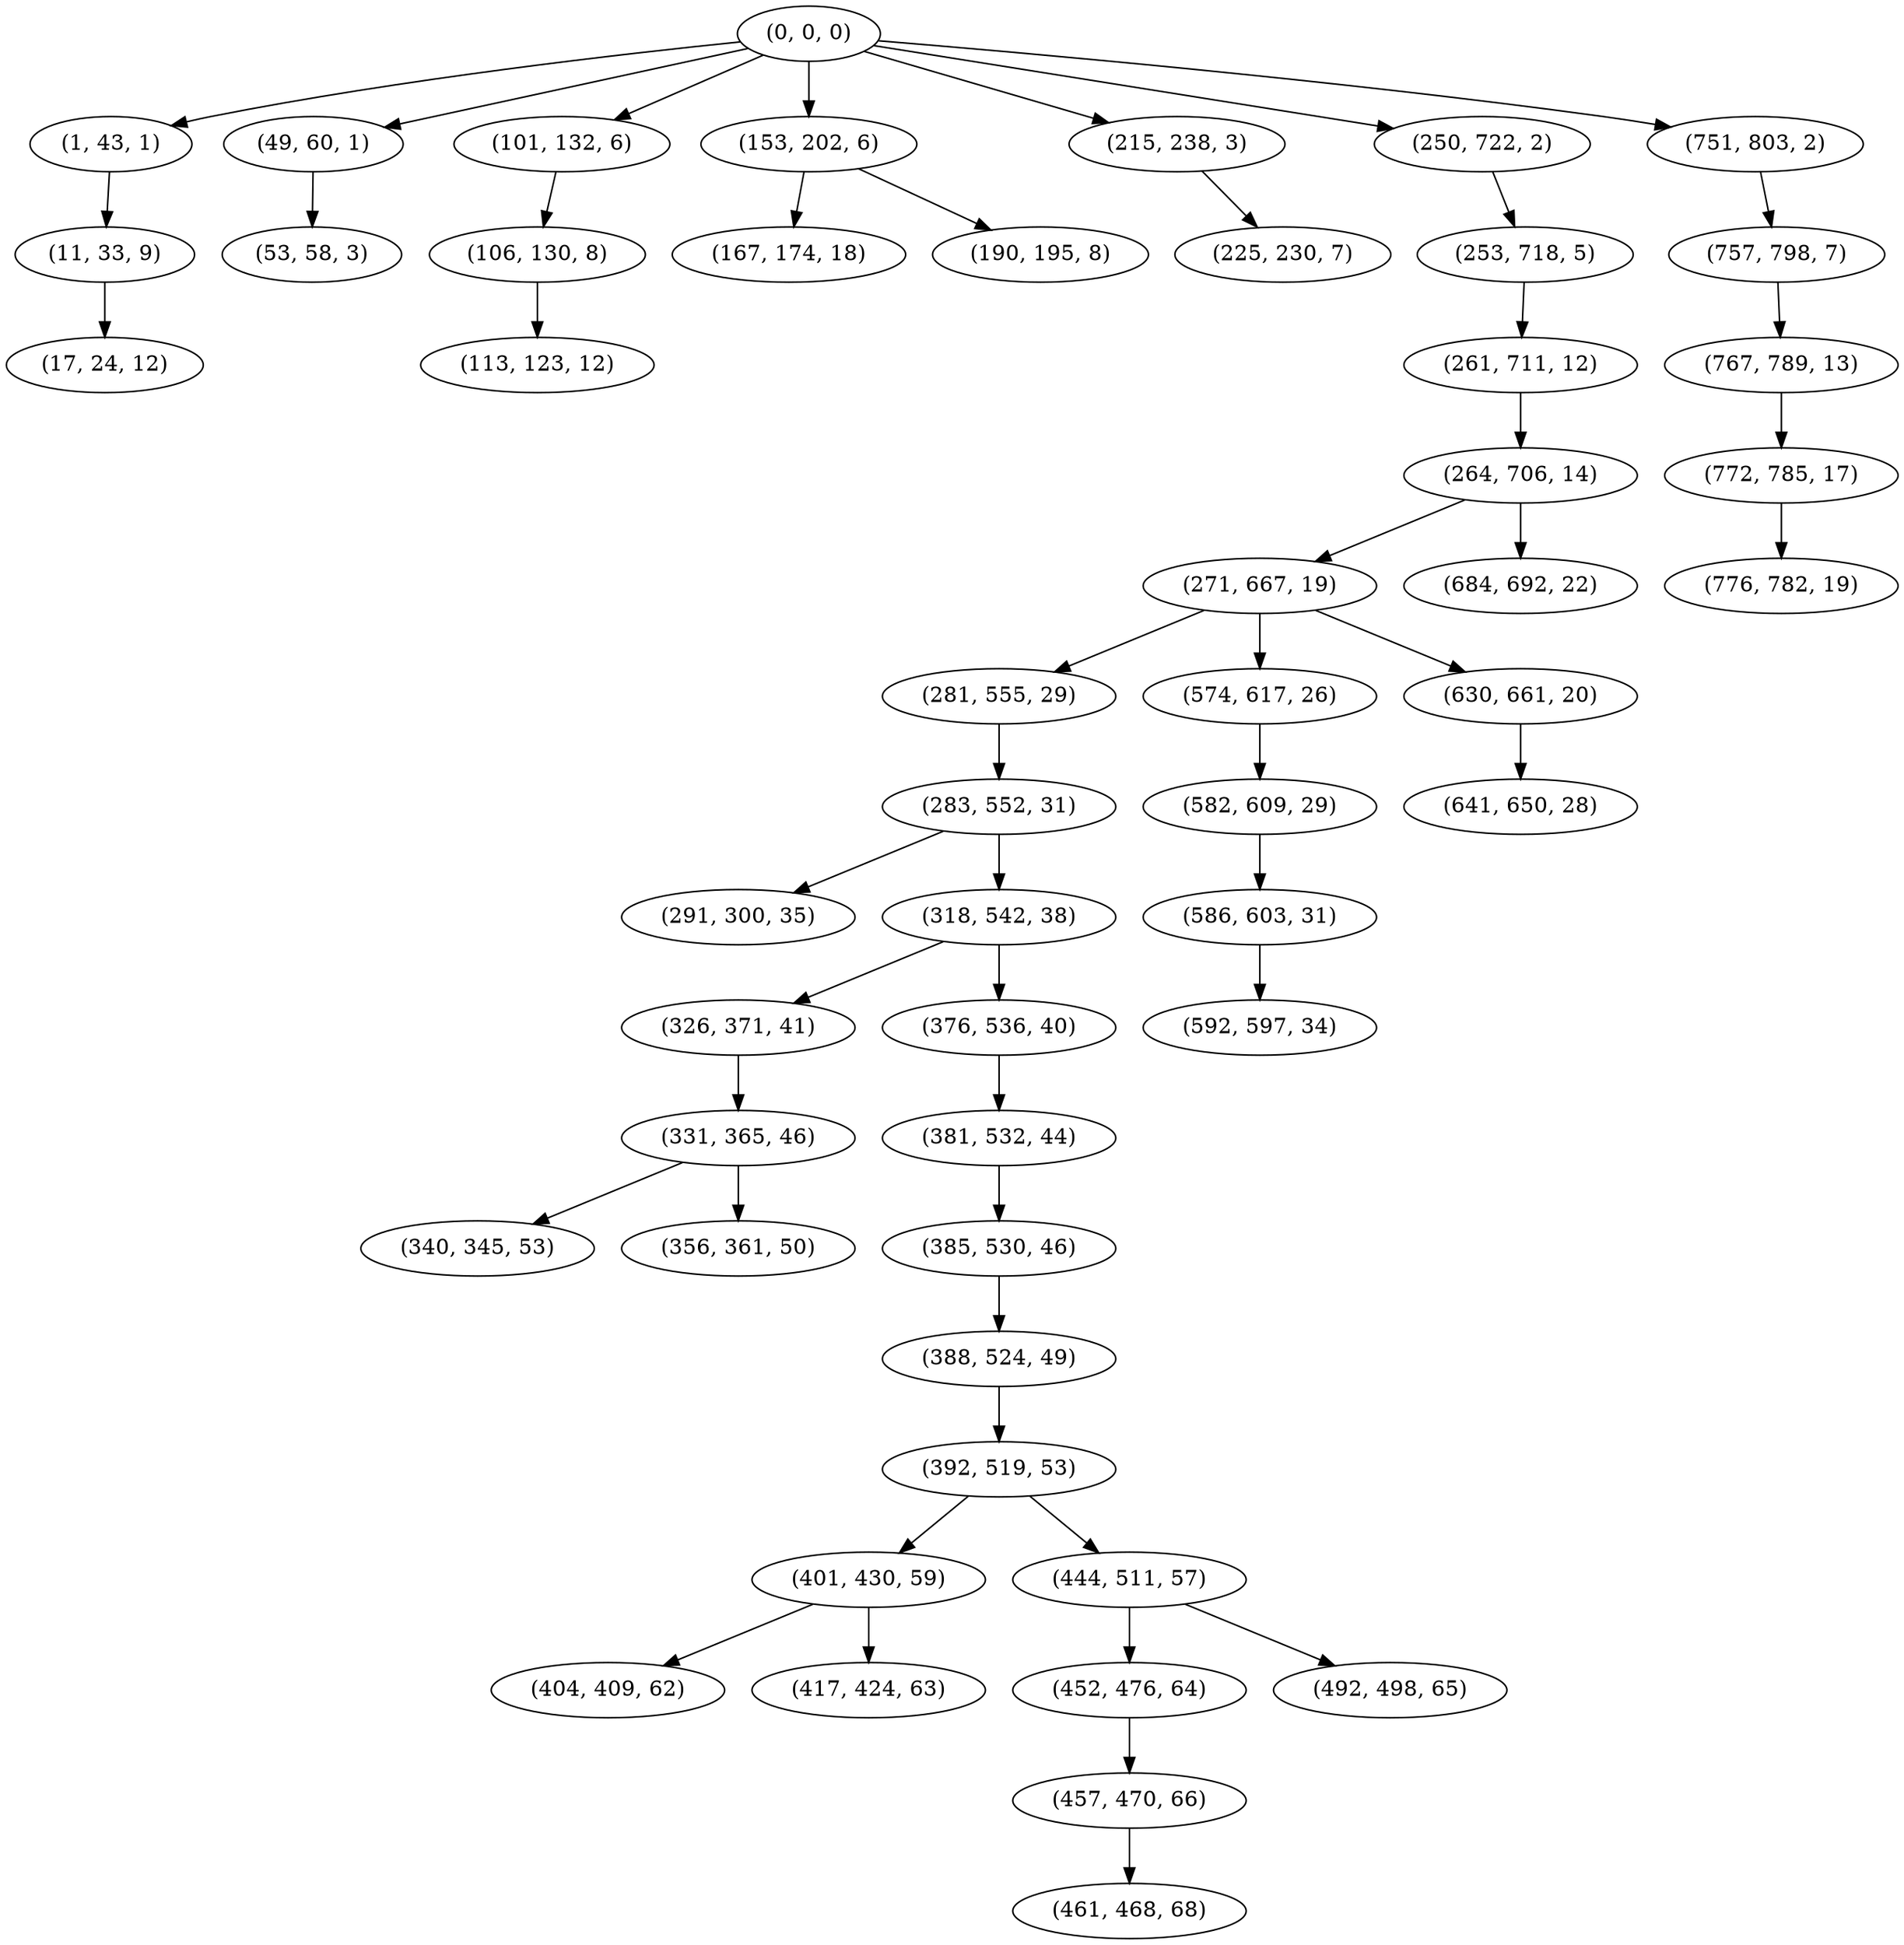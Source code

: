 digraph tree {
    "(0, 0, 0)";
    "(1, 43, 1)";
    "(11, 33, 9)";
    "(17, 24, 12)";
    "(49, 60, 1)";
    "(53, 58, 3)";
    "(101, 132, 6)";
    "(106, 130, 8)";
    "(113, 123, 12)";
    "(153, 202, 6)";
    "(167, 174, 18)";
    "(190, 195, 8)";
    "(215, 238, 3)";
    "(225, 230, 7)";
    "(250, 722, 2)";
    "(253, 718, 5)";
    "(261, 711, 12)";
    "(264, 706, 14)";
    "(271, 667, 19)";
    "(281, 555, 29)";
    "(283, 552, 31)";
    "(291, 300, 35)";
    "(318, 542, 38)";
    "(326, 371, 41)";
    "(331, 365, 46)";
    "(340, 345, 53)";
    "(356, 361, 50)";
    "(376, 536, 40)";
    "(381, 532, 44)";
    "(385, 530, 46)";
    "(388, 524, 49)";
    "(392, 519, 53)";
    "(401, 430, 59)";
    "(404, 409, 62)";
    "(417, 424, 63)";
    "(444, 511, 57)";
    "(452, 476, 64)";
    "(457, 470, 66)";
    "(461, 468, 68)";
    "(492, 498, 65)";
    "(574, 617, 26)";
    "(582, 609, 29)";
    "(586, 603, 31)";
    "(592, 597, 34)";
    "(630, 661, 20)";
    "(641, 650, 28)";
    "(684, 692, 22)";
    "(751, 803, 2)";
    "(757, 798, 7)";
    "(767, 789, 13)";
    "(772, 785, 17)";
    "(776, 782, 19)";
    "(0, 0, 0)" -> "(1, 43, 1)";
    "(0, 0, 0)" -> "(49, 60, 1)";
    "(0, 0, 0)" -> "(101, 132, 6)";
    "(0, 0, 0)" -> "(153, 202, 6)";
    "(0, 0, 0)" -> "(215, 238, 3)";
    "(0, 0, 0)" -> "(250, 722, 2)";
    "(0, 0, 0)" -> "(751, 803, 2)";
    "(1, 43, 1)" -> "(11, 33, 9)";
    "(11, 33, 9)" -> "(17, 24, 12)";
    "(49, 60, 1)" -> "(53, 58, 3)";
    "(101, 132, 6)" -> "(106, 130, 8)";
    "(106, 130, 8)" -> "(113, 123, 12)";
    "(153, 202, 6)" -> "(167, 174, 18)";
    "(153, 202, 6)" -> "(190, 195, 8)";
    "(215, 238, 3)" -> "(225, 230, 7)";
    "(250, 722, 2)" -> "(253, 718, 5)";
    "(253, 718, 5)" -> "(261, 711, 12)";
    "(261, 711, 12)" -> "(264, 706, 14)";
    "(264, 706, 14)" -> "(271, 667, 19)";
    "(264, 706, 14)" -> "(684, 692, 22)";
    "(271, 667, 19)" -> "(281, 555, 29)";
    "(271, 667, 19)" -> "(574, 617, 26)";
    "(271, 667, 19)" -> "(630, 661, 20)";
    "(281, 555, 29)" -> "(283, 552, 31)";
    "(283, 552, 31)" -> "(291, 300, 35)";
    "(283, 552, 31)" -> "(318, 542, 38)";
    "(318, 542, 38)" -> "(326, 371, 41)";
    "(318, 542, 38)" -> "(376, 536, 40)";
    "(326, 371, 41)" -> "(331, 365, 46)";
    "(331, 365, 46)" -> "(340, 345, 53)";
    "(331, 365, 46)" -> "(356, 361, 50)";
    "(376, 536, 40)" -> "(381, 532, 44)";
    "(381, 532, 44)" -> "(385, 530, 46)";
    "(385, 530, 46)" -> "(388, 524, 49)";
    "(388, 524, 49)" -> "(392, 519, 53)";
    "(392, 519, 53)" -> "(401, 430, 59)";
    "(392, 519, 53)" -> "(444, 511, 57)";
    "(401, 430, 59)" -> "(404, 409, 62)";
    "(401, 430, 59)" -> "(417, 424, 63)";
    "(444, 511, 57)" -> "(452, 476, 64)";
    "(444, 511, 57)" -> "(492, 498, 65)";
    "(452, 476, 64)" -> "(457, 470, 66)";
    "(457, 470, 66)" -> "(461, 468, 68)";
    "(574, 617, 26)" -> "(582, 609, 29)";
    "(582, 609, 29)" -> "(586, 603, 31)";
    "(586, 603, 31)" -> "(592, 597, 34)";
    "(630, 661, 20)" -> "(641, 650, 28)";
    "(751, 803, 2)" -> "(757, 798, 7)";
    "(757, 798, 7)" -> "(767, 789, 13)";
    "(767, 789, 13)" -> "(772, 785, 17)";
    "(772, 785, 17)" -> "(776, 782, 19)";
}
